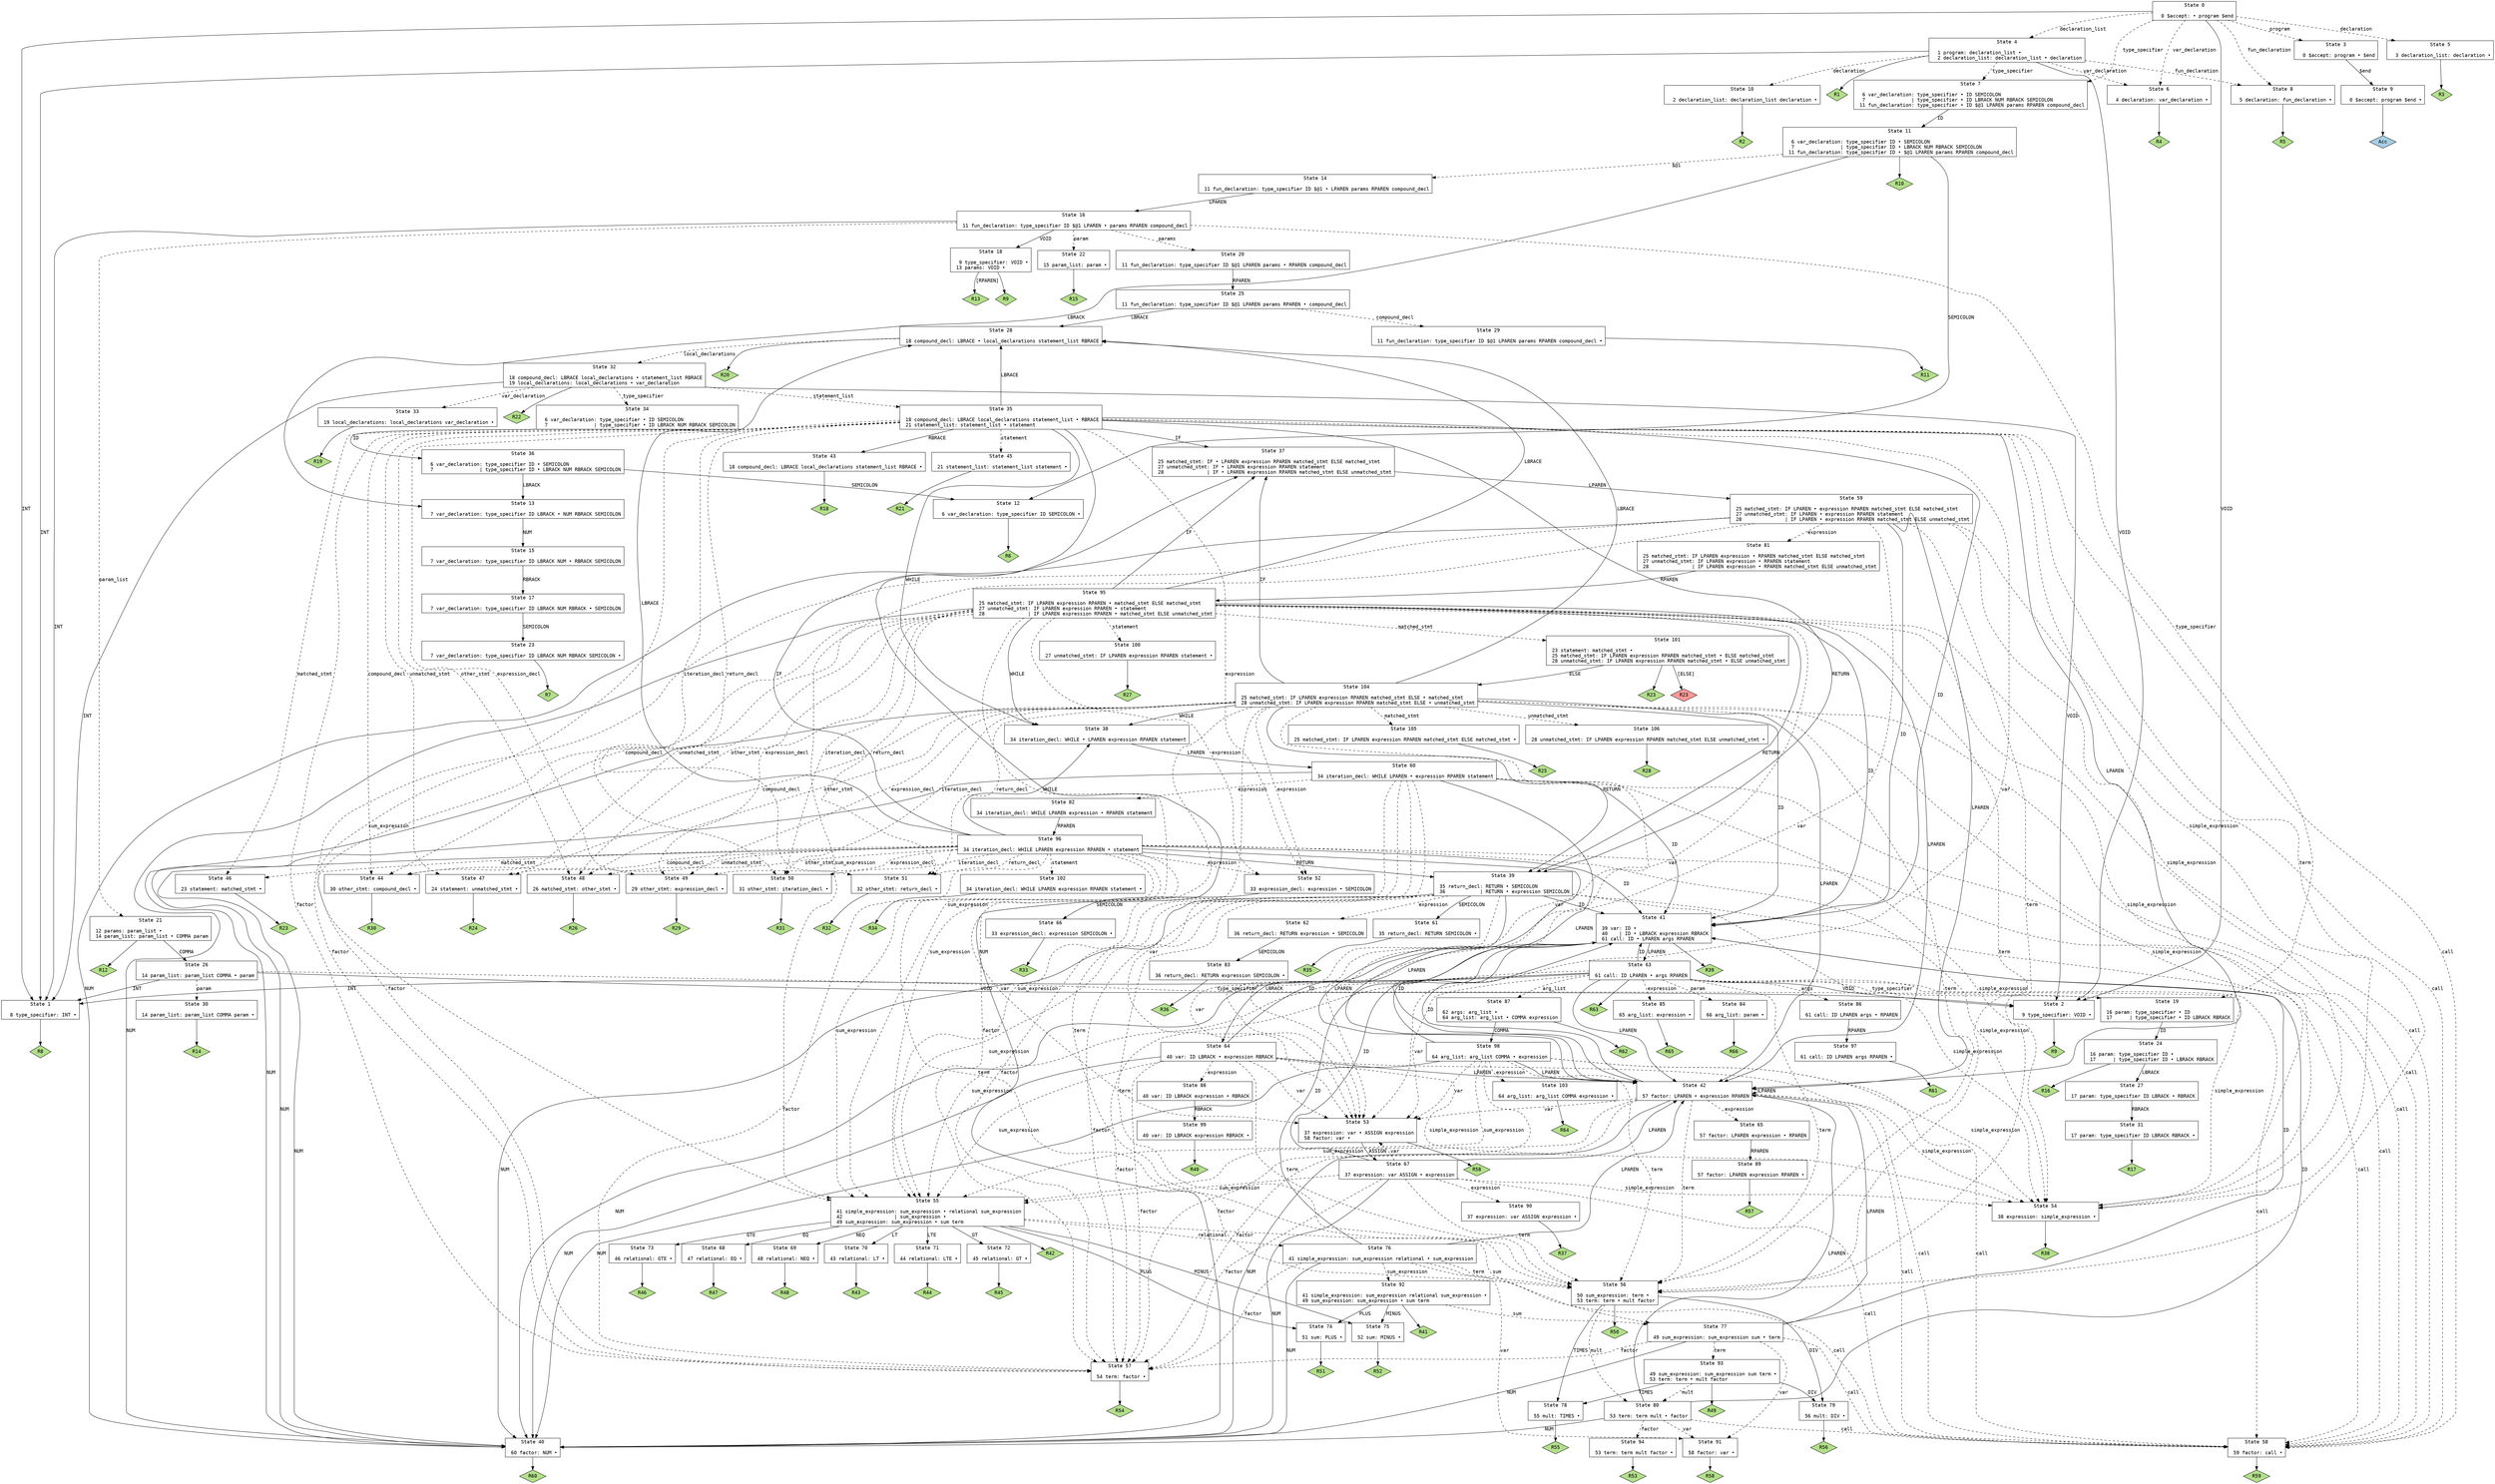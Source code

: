 // Generated by GNU Bison 3.8.2.
// Report bugs to <bug-bison@gnu.org>.
// Home page: <https://www.gnu.org/software/bison/>.

digraph "parser/parser.y"
{
  node [fontname = courier, shape = box, colorscheme = paired6]
  edge [fontname = courier]

  0 [label="State 0\n\l  0 $accept: • program $end\l"]
  0 -> 1 [style=solid label="INT"]
  0 -> 2 [style=solid label="VOID"]
  0 -> 3 [style=dashed label="program"]
  0 -> 4 [style=dashed label="declaration_list"]
  0 -> 5 [style=dashed label="declaration"]
  0 -> 6 [style=dashed label="var_declaration"]
  0 -> 7 [style=dashed label="type_specifier"]
  0 -> 8 [style=dashed label="fun_declaration"]
  1 [label="State 1\n\l  8 type_specifier: INT •\l"]
  1 -> "1R8" [style=solid]
 "1R8" [label="R8", fillcolor=3, shape=diamond, style=filled]
  2 [label="State 2\n\l  9 type_specifier: VOID •\l"]
  2 -> "2R9" [style=solid]
 "2R9" [label="R9", fillcolor=3, shape=diamond, style=filled]
  3 [label="State 3\n\l  0 $accept: program • $end\l"]
  3 -> 9 [style=solid label="$end"]
  4 [label="State 4\n\l  1 program: declaration_list •\l  2 declaration_list: declaration_list • declaration\l"]
  4 -> 1 [style=solid label="INT"]
  4 -> 2 [style=solid label="VOID"]
  4 -> 10 [style=dashed label="declaration"]
  4 -> 6 [style=dashed label="var_declaration"]
  4 -> 7 [style=dashed label="type_specifier"]
  4 -> 8 [style=dashed label="fun_declaration"]
  4 -> "4R1" [style=solid]
 "4R1" [label="R1", fillcolor=3, shape=diamond, style=filled]
  5 [label="State 5\n\l  3 declaration_list: declaration •\l"]
  5 -> "5R3" [style=solid]
 "5R3" [label="R3", fillcolor=3, shape=diamond, style=filled]
  6 [label="State 6\n\l  4 declaration: var_declaration •\l"]
  6 -> "6R4" [style=solid]
 "6R4" [label="R4", fillcolor=3, shape=diamond, style=filled]
  7 [label="State 7\n\l  6 var_declaration: type_specifier • ID SEMICOLON\l  7                | type_specifier • ID LBRACK NUM RBRACK SEMICOLON\l 11 fun_declaration: type_specifier • ID $@1 LPAREN params RPAREN compound_decl\l"]
  7 -> 11 [style=solid label="ID"]
  8 [label="State 8\n\l  5 declaration: fun_declaration •\l"]
  8 -> "8R5" [style=solid]
 "8R5" [label="R5", fillcolor=3, shape=diamond, style=filled]
  9 [label="State 9\n\l  0 $accept: program $end •\l"]
  9 -> "9R0" [style=solid]
 "9R0" [label="Acc", fillcolor=1, shape=diamond, style=filled]
  10 [label="State 10\n\l  2 declaration_list: declaration_list declaration •\l"]
  10 -> "10R2" [style=solid]
 "10R2" [label="R2", fillcolor=3, shape=diamond, style=filled]
  11 [label="State 11\n\l  6 var_declaration: type_specifier ID • SEMICOLON\l  7                | type_specifier ID • LBRACK NUM RBRACK SEMICOLON\l 11 fun_declaration: type_specifier ID • $@1 LPAREN params RPAREN compound_decl\l"]
  11 -> 12 [style=solid label="SEMICOLON"]
  11 -> 13 [style=solid label="LBRACK"]
  11 -> 14 [style=dashed label="$@1"]
  11 -> "11R10" [style=solid]
 "11R10" [label="R10", fillcolor=3, shape=diamond, style=filled]
  12 [label="State 12\n\l  6 var_declaration: type_specifier ID SEMICOLON •\l"]
  12 -> "12R6" [style=solid]
 "12R6" [label="R6", fillcolor=3, shape=diamond, style=filled]
  13 [label="State 13\n\l  7 var_declaration: type_specifier ID LBRACK • NUM RBRACK SEMICOLON\l"]
  13 -> 15 [style=solid label="NUM"]
  14 [label="State 14\n\l 11 fun_declaration: type_specifier ID $@1 • LPAREN params RPAREN compound_decl\l"]
  14 -> 16 [style=solid label="LPAREN"]
  15 [label="State 15\n\l  7 var_declaration: type_specifier ID LBRACK NUM • RBRACK SEMICOLON\l"]
  15 -> 17 [style=solid label="RBRACK"]
  16 [label="State 16\n\l 11 fun_declaration: type_specifier ID $@1 LPAREN • params RPAREN compound_decl\l"]
  16 -> 1 [style=solid label="INT"]
  16 -> 18 [style=solid label="VOID"]
  16 -> 19 [style=dashed label="type_specifier"]
  16 -> 20 [style=dashed label="params"]
  16 -> 21 [style=dashed label="param_list"]
  16 -> 22 [style=dashed label="param"]
  17 [label="State 17\n\l  7 var_declaration: type_specifier ID LBRACK NUM RBRACK • SEMICOLON\l"]
  17 -> 23 [style=solid label="SEMICOLON"]
  18 [label="State 18\n\l  9 type_specifier: VOID •\l 13 params: VOID •\l"]
  18 -> "18R9" [style=solid]
 "18R9" [label="R9", fillcolor=3, shape=diamond, style=filled]
  18 -> "18R13" [label="[RPAREN]", style=solid]
 "18R13" [label="R13", fillcolor=3, shape=diamond, style=filled]
  19 [label="State 19\n\l 16 param: type_specifier • ID\l 17      | type_specifier • ID LBRACK RBRACK\l"]
  19 -> 24 [style=solid label="ID"]
  20 [label="State 20\n\l 11 fun_declaration: type_specifier ID $@1 LPAREN params • RPAREN compound_decl\l"]
  20 -> 25 [style=solid label="RPAREN"]
  21 [label="State 21\n\l 12 params: param_list •\l 14 param_list: param_list • COMMA param\l"]
  21 -> 26 [style=solid label="COMMA"]
  21 -> "21R12" [style=solid]
 "21R12" [label="R12", fillcolor=3, shape=diamond, style=filled]
  22 [label="State 22\n\l 15 param_list: param •\l"]
  22 -> "22R15" [style=solid]
 "22R15" [label="R15", fillcolor=3, shape=diamond, style=filled]
  23 [label="State 23\n\l  7 var_declaration: type_specifier ID LBRACK NUM RBRACK SEMICOLON •\l"]
  23 -> "23R7" [style=solid]
 "23R7" [label="R7", fillcolor=3, shape=diamond, style=filled]
  24 [label="State 24\n\l 16 param: type_specifier ID •\l 17      | type_specifier ID • LBRACK RBRACK\l"]
  24 -> 27 [style=solid label="LBRACK"]
  24 -> "24R16" [style=solid]
 "24R16" [label="R16", fillcolor=3, shape=diamond, style=filled]
  25 [label="State 25\n\l 11 fun_declaration: type_specifier ID $@1 LPAREN params RPAREN • compound_decl\l"]
  25 -> 28 [style=solid label="LBRACE"]
  25 -> 29 [style=dashed label="compound_decl"]
  26 [label="State 26\n\l 14 param_list: param_list COMMA • param\l"]
  26 -> 1 [style=solid label="INT"]
  26 -> 2 [style=solid label="VOID"]
  26 -> 19 [style=dashed label="type_specifier"]
  26 -> 30 [style=dashed label="param"]
  27 [label="State 27\n\l 17 param: type_specifier ID LBRACK • RBRACK\l"]
  27 -> 31 [style=solid label="RBRACK"]
  28 [label="State 28\n\l 18 compound_decl: LBRACE • local_declarations statement_list RBRACE\l"]
  28 -> 32 [style=dashed label="local_declarations"]
  28 -> "28R20" [style=solid]
 "28R20" [label="R20", fillcolor=3, shape=diamond, style=filled]
  29 [label="State 29\n\l 11 fun_declaration: type_specifier ID $@1 LPAREN params RPAREN compound_decl •\l"]
  29 -> "29R11" [style=solid]
 "29R11" [label="R11", fillcolor=3, shape=diamond, style=filled]
  30 [label="State 30\n\l 14 param_list: param_list COMMA param •\l"]
  30 -> "30R14" [style=solid]
 "30R14" [label="R14", fillcolor=3, shape=diamond, style=filled]
  31 [label="State 31\n\l 17 param: type_specifier ID LBRACK RBRACK •\l"]
  31 -> "31R17" [style=solid]
 "31R17" [label="R17", fillcolor=3, shape=diamond, style=filled]
  32 [label="State 32\n\l 18 compound_decl: LBRACE local_declarations • statement_list RBRACE\l 19 local_declarations: local_declarations • var_declaration\l"]
  32 -> 1 [style=solid label="INT"]
  32 -> 2 [style=solid label="VOID"]
  32 -> 33 [style=dashed label="var_declaration"]
  32 -> 34 [style=dashed label="type_specifier"]
  32 -> 35 [style=dashed label="statement_list"]
  32 -> "32R22" [style=solid]
 "32R22" [label="R22", fillcolor=3, shape=diamond, style=filled]
  33 [label="State 33\n\l 19 local_declarations: local_declarations var_declaration •\l"]
  33 -> "33R19" [style=solid]
 "33R19" [label="R19", fillcolor=3, shape=diamond, style=filled]
  34 [label="State 34\n\l  6 var_declaration: type_specifier • ID SEMICOLON\l  7                | type_specifier • ID LBRACK NUM RBRACK SEMICOLON\l"]
  34 -> 36 [style=solid label="ID"]
  35 [label="State 35\n\l 18 compound_decl: LBRACE local_declarations statement_list • RBRACE\l 21 statement_list: statement_list • statement\l"]
  35 -> 37 [style=solid label="IF"]
  35 -> 38 [style=solid label="WHILE"]
  35 -> 39 [style=solid label="RETURN"]
  35 -> 40 [style=solid label="NUM"]
  35 -> 41 [style=solid label="ID"]
  35 -> 42 [style=solid label="LPAREN"]
  35 -> 28 [style=solid label="LBRACE"]
  35 -> 43 [style=solid label="RBRACE"]
  35 -> 44 [style=dashed label="compound_decl"]
  35 -> 45 [style=dashed label="statement"]
  35 -> 46 [style=dashed label="matched_stmt"]
  35 -> 47 [style=dashed label="unmatched_stmt"]
  35 -> 48 [style=dashed label="other_stmt"]
  35 -> 49 [style=dashed label="expression_decl"]
  35 -> 50 [style=dashed label="iteration_decl"]
  35 -> 51 [style=dashed label="return_decl"]
  35 -> 52 [style=dashed label="expression"]
  35 -> 53 [style=dashed label="var"]
  35 -> 54 [style=dashed label="simple_expression"]
  35 -> 55 [style=dashed label="sum_expression"]
  35 -> 56 [style=dashed label="term"]
  35 -> 57 [style=dashed label="factor"]
  35 -> 58 [style=dashed label="call"]
  36 [label="State 36\n\l  6 var_declaration: type_specifier ID • SEMICOLON\l  7                | type_specifier ID • LBRACK NUM RBRACK SEMICOLON\l"]
  36 -> 12 [style=solid label="SEMICOLON"]
  36 -> 13 [style=solid label="LBRACK"]
  37 [label="State 37\n\l 25 matched_stmt: IF • LPAREN expression RPAREN matched_stmt ELSE matched_stmt\l 27 unmatched_stmt: IF • LPAREN expression RPAREN statement\l 28               | IF • LPAREN expression RPAREN matched_stmt ELSE unmatched_stmt\l"]
  37 -> 59 [style=solid label="LPAREN"]
  38 [label="State 38\n\l 34 iteration_decl: WHILE • LPAREN expression RPAREN statement\l"]
  38 -> 60 [style=solid label="LPAREN"]
  39 [label="State 39\n\l 35 return_decl: RETURN • SEMICOLON\l 36            | RETURN • expression SEMICOLON\l"]
  39 -> 40 [style=solid label="NUM"]
  39 -> 41 [style=solid label="ID"]
  39 -> 61 [style=solid label="SEMICOLON"]
  39 -> 42 [style=solid label="LPAREN"]
  39 -> 62 [style=dashed label="expression"]
  39 -> 53 [style=dashed label="var"]
  39 -> 54 [style=dashed label="simple_expression"]
  39 -> 55 [style=dashed label="sum_expression"]
  39 -> 56 [style=dashed label="term"]
  39 -> 57 [style=dashed label="factor"]
  39 -> 58 [style=dashed label="call"]
  40 [label="State 40\n\l 60 factor: NUM •\l"]
  40 -> "40R60" [style=solid]
 "40R60" [label="R60", fillcolor=3, shape=diamond, style=filled]
  41 [label="State 41\n\l 39 var: ID •\l 40    | ID • LBRACK expression RBRACK\l 61 call: ID • LPAREN args RPAREN\l"]
  41 -> 63 [style=solid label="LPAREN"]
  41 -> 64 [style=solid label="LBRACK"]
  41 -> "41R39" [style=solid]
 "41R39" [label="R39", fillcolor=3, shape=diamond, style=filled]
  42 [label="State 42\n\l 57 factor: LPAREN • expression RPAREN\l"]
  42 -> 40 [style=solid label="NUM"]
  42 -> 41 [style=solid label="ID"]
  42 -> 42 [style=solid label="LPAREN"]
  42 -> 65 [style=dashed label="expression"]
  42 -> 53 [style=dashed label="var"]
  42 -> 54 [style=dashed label="simple_expression"]
  42 -> 55 [style=dashed label="sum_expression"]
  42 -> 56 [style=dashed label="term"]
  42 -> 57 [style=dashed label="factor"]
  42 -> 58 [style=dashed label="call"]
  43 [label="State 43\n\l 18 compound_decl: LBRACE local_declarations statement_list RBRACE •\l"]
  43 -> "43R18" [style=solid]
 "43R18" [label="R18", fillcolor=3, shape=diamond, style=filled]
  44 [label="State 44\n\l 30 other_stmt: compound_decl •\l"]
  44 -> "44R30" [style=solid]
 "44R30" [label="R30", fillcolor=3, shape=diamond, style=filled]
  45 [label="State 45\n\l 21 statement_list: statement_list statement •\l"]
  45 -> "45R21" [style=solid]
 "45R21" [label="R21", fillcolor=3, shape=diamond, style=filled]
  46 [label="State 46\n\l 23 statement: matched_stmt •\l"]
  46 -> "46R23" [style=solid]
 "46R23" [label="R23", fillcolor=3, shape=diamond, style=filled]
  47 [label="State 47\n\l 24 statement: unmatched_stmt •\l"]
  47 -> "47R24" [style=solid]
 "47R24" [label="R24", fillcolor=3, shape=diamond, style=filled]
  48 [label="State 48\n\l 26 matched_stmt: other_stmt •\l"]
  48 -> "48R26" [style=solid]
 "48R26" [label="R26", fillcolor=3, shape=diamond, style=filled]
  49 [label="State 49\n\l 29 other_stmt: expression_decl •\l"]
  49 -> "49R29" [style=solid]
 "49R29" [label="R29", fillcolor=3, shape=diamond, style=filled]
  50 [label="State 50\n\l 31 other_stmt: iteration_decl •\l"]
  50 -> "50R31" [style=solid]
 "50R31" [label="R31", fillcolor=3, shape=diamond, style=filled]
  51 [label="State 51\n\l 32 other_stmt: return_decl •\l"]
  51 -> "51R32" [style=solid]
 "51R32" [label="R32", fillcolor=3, shape=diamond, style=filled]
  52 [label="State 52\n\l 33 expression_decl: expression • SEMICOLON\l"]
  52 -> 66 [style=solid label="SEMICOLON"]
  53 [label="State 53\n\l 37 expression: var • ASSIGN expression\l 58 factor: var •\l"]
  53 -> 67 [style=solid label="ASSIGN"]
  53 -> "53R58" [style=solid]
 "53R58" [label="R58", fillcolor=3, shape=diamond, style=filled]
  54 [label="State 54\n\l 38 expression: simple_expression •\l"]
  54 -> "54R38" [style=solid]
 "54R38" [label="R38", fillcolor=3, shape=diamond, style=filled]
  55 [label="State 55\n\l 41 simple_expression: sum_expression • relational sum_expression\l 42                  | sum_expression •\l 49 sum_expression: sum_expression • sum term\l"]
  55 -> 68 [style=solid label="EQ"]
  55 -> 69 [style=solid label="NEQ"]
  55 -> 70 [style=solid label="LT"]
  55 -> 71 [style=solid label="LTE"]
  55 -> 72 [style=solid label="GT"]
  55 -> 73 [style=solid label="GTE"]
  55 -> 74 [style=solid label="PLUS"]
  55 -> 75 [style=solid label="MINUS"]
  55 -> 76 [style=dashed label="relational"]
  55 -> 77 [style=dashed label="sum"]
  55 -> "55R42" [style=solid]
 "55R42" [label="R42", fillcolor=3, shape=diamond, style=filled]
  56 [label="State 56\n\l 50 sum_expression: term •\l 53 term: term • mult factor\l"]
  56 -> 78 [style=solid label="TIMES"]
  56 -> 79 [style=solid label="DIV"]
  56 -> 80 [style=dashed label="mult"]
  56 -> "56R50" [style=solid]
 "56R50" [label="R50", fillcolor=3, shape=diamond, style=filled]
  57 [label="State 57\n\l 54 term: factor •\l"]
  57 -> "57R54" [style=solid]
 "57R54" [label="R54", fillcolor=3, shape=diamond, style=filled]
  58 [label="State 58\n\l 59 factor: call •\l"]
  58 -> "58R59" [style=solid]
 "58R59" [label="R59", fillcolor=3, shape=diamond, style=filled]
  59 [label="State 59\n\l 25 matched_stmt: IF LPAREN • expression RPAREN matched_stmt ELSE matched_stmt\l 27 unmatched_stmt: IF LPAREN • expression RPAREN statement\l 28               | IF LPAREN • expression RPAREN matched_stmt ELSE unmatched_stmt\l"]
  59 -> 40 [style=solid label="NUM"]
  59 -> 41 [style=solid label="ID"]
  59 -> 42 [style=solid label="LPAREN"]
  59 -> 81 [style=dashed label="expression"]
  59 -> 53 [style=dashed label="var"]
  59 -> 54 [style=dashed label="simple_expression"]
  59 -> 55 [style=dashed label="sum_expression"]
  59 -> 56 [style=dashed label="term"]
  59 -> 57 [style=dashed label="factor"]
  59 -> 58 [style=dashed label="call"]
  60 [label="State 60\n\l 34 iteration_decl: WHILE LPAREN • expression RPAREN statement\l"]
  60 -> 40 [style=solid label="NUM"]
  60 -> 41 [style=solid label="ID"]
  60 -> 42 [style=solid label="LPAREN"]
  60 -> 82 [style=dashed label="expression"]
  60 -> 53 [style=dashed label="var"]
  60 -> 54 [style=dashed label="simple_expression"]
  60 -> 55 [style=dashed label="sum_expression"]
  60 -> 56 [style=dashed label="term"]
  60 -> 57 [style=dashed label="factor"]
  60 -> 58 [style=dashed label="call"]
  61 [label="State 61\n\l 35 return_decl: RETURN SEMICOLON •\l"]
  61 -> "61R35" [style=solid]
 "61R35" [label="R35", fillcolor=3, shape=diamond, style=filled]
  62 [label="State 62\n\l 36 return_decl: RETURN expression • SEMICOLON\l"]
  62 -> 83 [style=solid label="SEMICOLON"]
  63 [label="State 63\n\l 61 call: ID LPAREN • args RPAREN\l"]
  63 -> 1 [style=solid label="INT"]
  63 -> 2 [style=solid label="VOID"]
  63 -> 40 [style=solid label="NUM"]
  63 -> 41 [style=solid label="ID"]
  63 -> 42 [style=solid label="LPAREN"]
  63 -> 19 [style=dashed label="type_specifier"]
  63 -> 84 [style=dashed label="param"]
  63 -> 85 [style=dashed label="expression"]
  63 -> 53 [style=dashed label="var"]
  63 -> 54 [style=dashed label="simple_expression"]
  63 -> 55 [style=dashed label="sum_expression"]
  63 -> 56 [style=dashed label="term"]
  63 -> 57 [style=dashed label="factor"]
  63 -> 58 [style=dashed label="call"]
  63 -> 86 [style=dashed label="args"]
  63 -> 87 [style=dashed label="arg_list"]
  63 -> "63R63" [style=solid]
 "63R63" [label="R63", fillcolor=3, shape=diamond, style=filled]
  64 [label="State 64\n\l 40 var: ID LBRACK • expression RBRACK\l"]
  64 -> 40 [style=solid label="NUM"]
  64 -> 41 [style=solid label="ID"]
  64 -> 42 [style=solid label="LPAREN"]
  64 -> 88 [style=dashed label="expression"]
  64 -> 53 [style=dashed label="var"]
  64 -> 54 [style=dashed label="simple_expression"]
  64 -> 55 [style=dashed label="sum_expression"]
  64 -> 56 [style=dashed label="term"]
  64 -> 57 [style=dashed label="factor"]
  64 -> 58 [style=dashed label="call"]
  65 [label="State 65\n\l 57 factor: LPAREN expression • RPAREN\l"]
  65 -> 89 [style=solid label="RPAREN"]
  66 [label="State 66\n\l 33 expression_decl: expression SEMICOLON •\l"]
  66 -> "66R33" [style=solid]
 "66R33" [label="R33", fillcolor=3, shape=diamond, style=filled]
  67 [label="State 67\n\l 37 expression: var ASSIGN • expression\l"]
  67 -> 40 [style=solid label="NUM"]
  67 -> 41 [style=solid label="ID"]
  67 -> 42 [style=solid label="LPAREN"]
  67 -> 90 [style=dashed label="expression"]
  67 -> 53 [style=dashed label="var"]
  67 -> 54 [style=dashed label="simple_expression"]
  67 -> 55 [style=dashed label="sum_expression"]
  67 -> 56 [style=dashed label="term"]
  67 -> 57 [style=dashed label="factor"]
  67 -> 58 [style=dashed label="call"]
  68 [label="State 68\n\l 47 relational: EQ •\l"]
  68 -> "68R47" [style=solid]
 "68R47" [label="R47", fillcolor=3, shape=diamond, style=filled]
  69 [label="State 69\n\l 48 relational: NEQ •\l"]
  69 -> "69R48" [style=solid]
 "69R48" [label="R48", fillcolor=3, shape=diamond, style=filled]
  70 [label="State 70\n\l 43 relational: LT •\l"]
  70 -> "70R43" [style=solid]
 "70R43" [label="R43", fillcolor=3, shape=diamond, style=filled]
  71 [label="State 71\n\l 44 relational: LTE •\l"]
  71 -> "71R44" [style=solid]
 "71R44" [label="R44", fillcolor=3, shape=diamond, style=filled]
  72 [label="State 72\n\l 45 relational: GT •\l"]
  72 -> "72R45" [style=solid]
 "72R45" [label="R45", fillcolor=3, shape=diamond, style=filled]
  73 [label="State 73\n\l 46 relational: GTE •\l"]
  73 -> "73R46" [style=solid]
 "73R46" [label="R46", fillcolor=3, shape=diamond, style=filled]
  74 [label="State 74\n\l 51 sum: PLUS •\l"]
  74 -> "74R51" [style=solid]
 "74R51" [label="R51", fillcolor=3, shape=diamond, style=filled]
  75 [label="State 75\n\l 52 sum: MINUS •\l"]
  75 -> "75R52" [style=solid]
 "75R52" [label="R52", fillcolor=3, shape=diamond, style=filled]
  76 [label="State 76\n\l 41 simple_expression: sum_expression relational • sum_expression\l"]
  76 -> 40 [style=solid label="NUM"]
  76 -> 41 [style=solid label="ID"]
  76 -> 42 [style=solid label="LPAREN"]
  76 -> 91 [style=dashed label="var"]
  76 -> 92 [style=dashed label="sum_expression"]
  76 -> 56 [style=dashed label="term"]
  76 -> 57 [style=dashed label="factor"]
  76 -> 58 [style=dashed label="call"]
  77 [label="State 77\n\l 49 sum_expression: sum_expression sum • term\l"]
  77 -> 40 [style=solid label="NUM"]
  77 -> 41 [style=solid label="ID"]
  77 -> 42 [style=solid label="LPAREN"]
  77 -> 91 [style=dashed label="var"]
  77 -> 93 [style=dashed label="term"]
  77 -> 57 [style=dashed label="factor"]
  77 -> 58 [style=dashed label="call"]
  78 [label="State 78\n\l 55 mult: TIMES •\l"]
  78 -> "78R55" [style=solid]
 "78R55" [label="R55", fillcolor=3, shape=diamond, style=filled]
  79 [label="State 79\n\l 56 mult: DIV •\l"]
  79 -> "79R56" [style=solid]
 "79R56" [label="R56", fillcolor=3, shape=diamond, style=filled]
  80 [label="State 80\n\l 53 term: term mult • factor\l"]
  80 -> 40 [style=solid label="NUM"]
  80 -> 41 [style=solid label="ID"]
  80 -> 42 [style=solid label="LPAREN"]
  80 -> 91 [style=dashed label="var"]
  80 -> 94 [style=dashed label="factor"]
  80 -> 58 [style=dashed label="call"]
  81 [label="State 81\n\l 25 matched_stmt: IF LPAREN expression • RPAREN matched_stmt ELSE matched_stmt\l 27 unmatched_stmt: IF LPAREN expression • RPAREN statement\l 28               | IF LPAREN expression • RPAREN matched_stmt ELSE unmatched_stmt\l"]
  81 -> 95 [style=solid label="RPAREN"]
  82 [label="State 82\n\l 34 iteration_decl: WHILE LPAREN expression • RPAREN statement\l"]
  82 -> 96 [style=solid label="RPAREN"]
  83 [label="State 83\n\l 36 return_decl: RETURN expression SEMICOLON •\l"]
  83 -> "83R36" [style=solid]
 "83R36" [label="R36", fillcolor=3, shape=diamond, style=filled]
  84 [label="State 84\n\l 66 arg_list: param •\l"]
  84 -> "84R66" [style=solid]
 "84R66" [label="R66", fillcolor=3, shape=diamond, style=filled]
  85 [label="State 85\n\l 65 arg_list: expression •\l"]
  85 -> "85R65" [style=solid]
 "85R65" [label="R65", fillcolor=3, shape=diamond, style=filled]
  86 [label="State 86\n\l 61 call: ID LPAREN args • RPAREN\l"]
  86 -> 97 [style=solid label="RPAREN"]
  87 [label="State 87\n\l 62 args: arg_list •\l 64 arg_list: arg_list • COMMA expression\l"]
  87 -> 98 [style=solid label="COMMA"]
  87 -> "87R62" [style=solid]
 "87R62" [label="R62", fillcolor=3, shape=diamond, style=filled]
  88 [label="State 88\n\l 40 var: ID LBRACK expression • RBRACK\l"]
  88 -> 99 [style=solid label="RBRACK"]
  89 [label="State 89\n\l 57 factor: LPAREN expression RPAREN •\l"]
  89 -> "89R57" [style=solid]
 "89R57" [label="R57", fillcolor=3, shape=diamond, style=filled]
  90 [label="State 90\n\l 37 expression: var ASSIGN expression •\l"]
  90 -> "90R37" [style=solid]
 "90R37" [label="R37", fillcolor=3, shape=diamond, style=filled]
  91 [label="State 91\n\l 58 factor: var •\l"]
  91 -> "91R58" [style=solid]
 "91R58" [label="R58", fillcolor=3, shape=diamond, style=filled]
  92 [label="State 92\n\l 41 simple_expression: sum_expression relational sum_expression •\l 49 sum_expression: sum_expression • sum term\l"]
  92 -> 74 [style=solid label="PLUS"]
  92 -> 75 [style=solid label="MINUS"]
  92 -> 77 [style=dashed label="sum"]
  92 -> "92R41" [style=solid]
 "92R41" [label="R41", fillcolor=3, shape=diamond, style=filled]
  93 [label="State 93\n\l 49 sum_expression: sum_expression sum term •\l 53 term: term • mult factor\l"]
  93 -> 78 [style=solid label="TIMES"]
  93 -> 79 [style=solid label="DIV"]
  93 -> 80 [style=dashed label="mult"]
  93 -> "93R49" [style=solid]
 "93R49" [label="R49", fillcolor=3, shape=diamond, style=filled]
  94 [label="State 94\n\l 53 term: term mult factor •\l"]
  94 -> "94R53" [style=solid]
 "94R53" [label="R53", fillcolor=3, shape=diamond, style=filled]
  95 [label="State 95\n\l 25 matched_stmt: IF LPAREN expression RPAREN • matched_stmt ELSE matched_stmt\l 27 unmatched_stmt: IF LPAREN expression RPAREN • statement\l 28               | IF LPAREN expression RPAREN • matched_stmt ELSE unmatched_stmt\l"]
  95 -> 37 [style=solid label="IF"]
  95 -> 38 [style=solid label="WHILE"]
  95 -> 39 [style=solid label="RETURN"]
  95 -> 40 [style=solid label="NUM"]
  95 -> 41 [style=solid label="ID"]
  95 -> 42 [style=solid label="LPAREN"]
  95 -> 28 [style=solid label="LBRACE"]
  95 -> 44 [style=dashed label="compound_decl"]
  95 -> 100 [style=dashed label="statement"]
  95 -> 101 [style=dashed label="matched_stmt"]
  95 -> 47 [style=dashed label="unmatched_stmt"]
  95 -> 48 [style=dashed label="other_stmt"]
  95 -> 49 [style=dashed label="expression_decl"]
  95 -> 50 [style=dashed label="iteration_decl"]
  95 -> 51 [style=dashed label="return_decl"]
  95 -> 52 [style=dashed label="expression"]
  95 -> 53 [style=dashed label="var"]
  95 -> 54 [style=dashed label="simple_expression"]
  95 -> 55 [style=dashed label="sum_expression"]
  95 -> 56 [style=dashed label="term"]
  95 -> 57 [style=dashed label="factor"]
  95 -> 58 [style=dashed label="call"]
  96 [label="State 96\n\l 34 iteration_decl: WHILE LPAREN expression RPAREN • statement\l"]
  96 -> 37 [style=solid label="IF"]
  96 -> 38 [style=solid label="WHILE"]
  96 -> 39 [style=solid label="RETURN"]
  96 -> 40 [style=solid label="NUM"]
  96 -> 41 [style=solid label="ID"]
  96 -> 42 [style=solid label="LPAREN"]
  96 -> 28 [style=solid label="LBRACE"]
  96 -> 44 [style=dashed label="compound_decl"]
  96 -> 102 [style=dashed label="statement"]
  96 -> 46 [style=dashed label="matched_stmt"]
  96 -> 47 [style=dashed label="unmatched_stmt"]
  96 -> 48 [style=dashed label="other_stmt"]
  96 -> 49 [style=dashed label="expression_decl"]
  96 -> 50 [style=dashed label="iteration_decl"]
  96 -> 51 [style=dashed label="return_decl"]
  96 -> 52 [style=dashed label="expression"]
  96 -> 53 [style=dashed label="var"]
  96 -> 54 [style=dashed label="simple_expression"]
  96 -> 55 [style=dashed label="sum_expression"]
  96 -> 56 [style=dashed label="term"]
  96 -> 57 [style=dashed label="factor"]
  96 -> 58 [style=dashed label="call"]
  97 [label="State 97\n\l 61 call: ID LPAREN args RPAREN •\l"]
  97 -> "97R61" [style=solid]
 "97R61" [label="R61", fillcolor=3, shape=diamond, style=filled]
  98 [label="State 98\n\l 64 arg_list: arg_list COMMA • expression\l"]
  98 -> 40 [style=solid label="NUM"]
  98 -> 41 [style=solid label="ID"]
  98 -> 42 [style=solid label="LPAREN"]
  98 -> 103 [style=dashed label="expression"]
  98 -> 53 [style=dashed label="var"]
  98 -> 54 [style=dashed label="simple_expression"]
  98 -> 55 [style=dashed label="sum_expression"]
  98 -> 56 [style=dashed label="term"]
  98 -> 57 [style=dashed label="factor"]
  98 -> 58 [style=dashed label="call"]
  99 [label="State 99\n\l 40 var: ID LBRACK expression RBRACK •\l"]
  99 -> "99R40" [style=solid]
 "99R40" [label="R40", fillcolor=3, shape=diamond, style=filled]
  100 [label="State 100\n\l 27 unmatched_stmt: IF LPAREN expression RPAREN statement •\l"]
  100 -> "100R27" [style=solid]
 "100R27" [label="R27", fillcolor=3, shape=diamond, style=filled]
  101 [label="State 101\n\l 23 statement: matched_stmt •\l 25 matched_stmt: IF LPAREN expression RPAREN matched_stmt • ELSE matched_stmt\l 28 unmatched_stmt: IF LPAREN expression RPAREN matched_stmt • ELSE unmatched_stmt\l"]
  101 -> 104 [style=solid label="ELSE"]
  101 -> "101R23d" [label="[ELSE]", style=solid]
 "101R23d" [label="R23", fillcolor=5, shape=diamond, style=filled]
  101 -> "101R23" [style=solid]
 "101R23" [label="R23", fillcolor=3, shape=diamond, style=filled]
  102 [label="State 102\n\l 34 iteration_decl: WHILE LPAREN expression RPAREN statement •\l"]
  102 -> "102R34" [style=solid]
 "102R34" [label="R34", fillcolor=3, shape=diamond, style=filled]
  103 [label="State 103\n\l 64 arg_list: arg_list COMMA expression •\l"]
  103 -> "103R64" [style=solid]
 "103R64" [label="R64", fillcolor=3, shape=diamond, style=filled]
  104 [label="State 104\n\l 25 matched_stmt: IF LPAREN expression RPAREN matched_stmt ELSE • matched_stmt\l 28 unmatched_stmt: IF LPAREN expression RPAREN matched_stmt ELSE • unmatched_stmt\l"]
  104 -> 37 [style=solid label="IF"]
  104 -> 38 [style=solid label="WHILE"]
  104 -> 39 [style=solid label="RETURN"]
  104 -> 40 [style=solid label="NUM"]
  104 -> 41 [style=solid label="ID"]
  104 -> 42 [style=solid label="LPAREN"]
  104 -> 28 [style=solid label="LBRACE"]
  104 -> 44 [style=dashed label="compound_decl"]
  104 -> 105 [style=dashed label="matched_stmt"]
  104 -> 106 [style=dashed label="unmatched_stmt"]
  104 -> 48 [style=dashed label="other_stmt"]
  104 -> 49 [style=dashed label="expression_decl"]
  104 -> 50 [style=dashed label="iteration_decl"]
  104 -> 51 [style=dashed label="return_decl"]
  104 -> 52 [style=dashed label="expression"]
  104 -> 53 [style=dashed label="var"]
  104 -> 54 [style=dashed label="simple_expression"]
  104 -> 55 [style=dashed label="sum_expression"]
  104 -> 56 [style=dashed label="term"]
  104 -> 57 [style=dashed label="factor"]
  104 -> 58 [style=dashed label="call"]
  105 [label="State 105\n\l 25 matched_stmt: IF LPAREN expression RPAREN matched_stmt ELSE matched_stmt •\l"]
  105 -> "105R25" [style=solid]
 "105R25" [label="R25", fillcolor=3, shape=diamond, style=filled]
  106 [label="State 106\n\l 28 unmatched_stmt: IF LPAREN expression RPAREN matched_stmt ELSE unmatched_stmt •\l"]
  106 -> "106R28" [style=solid]
 "106R28" [label="R28", fillcolor=3, shape=diamond, style=filled]
}
